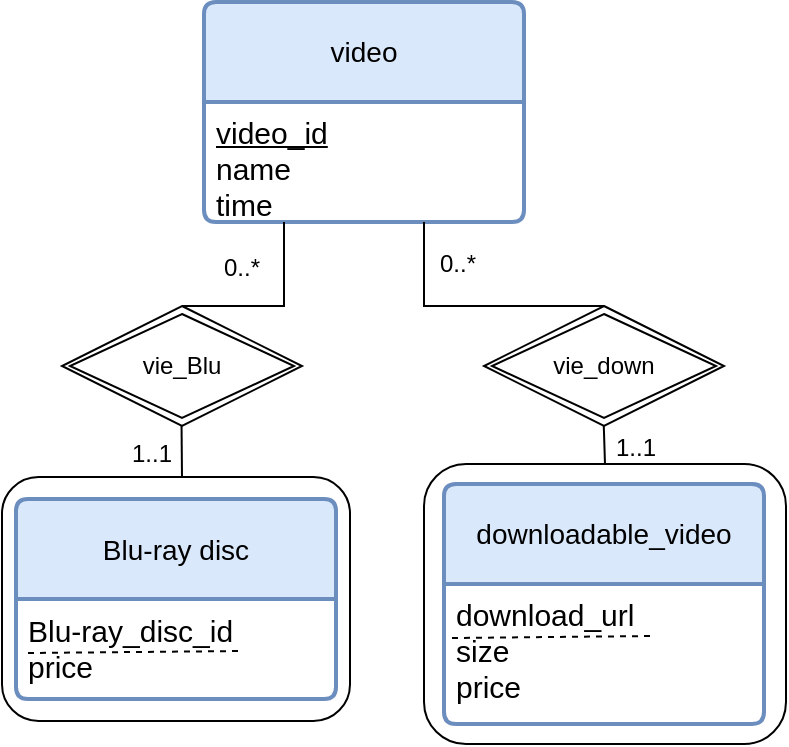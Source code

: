 <mxfile version="26.1.2">
  <diagram id="C5RBs43oDa-KdzZeNtuy" name="Page-1">
    <mxGraphModel dx="788" dy="901" grid="0" gridSize="10" guides="1" tooltips="1" connect="1" arrows="1" fold="1" page="0" pageScale="1" pageWidth="827" pageHeight="1169" math="0" shadow="0">
      <root>
        <mxCell id="WIyWlLk6GJQsqaUBKTNV-0" />
        <mxCell id="WIyWlLk6GJQsqaUBKTNV-1" parent="WIyWlLk6GJQsqaUBKTNV-0" />
        <mxCell id="5ON31uRr9ePw7dC-DvoW-27" value="video" style="swimlane;childLayout=stackLayout;horizontal=1;startSize=50;horizontalStack=0;rounded=1;fontSize=14;fontStyle=0;strokeWidth=2;resizeParent=0;resizeLast=1;shadow=0;dashed=0;align=center;arcSize=4;whiteSpace=wrap;html=1;fillColor=#dae8fc;strokeColor=#6c8ebf;" parent="WIyWlLk6GJQsqaUBKTNV-1" vertex="1">
          <mxGeometry x="240" width="160" height="110" as="geometry" />
        </mxCell>
        <mxCell id="5ON31uRr9ePw7dC-DvoW-28" value="&lt;span style=&quot;font-size: 15px;&quot;&gt;&lt;u&gt;video_id&lt;/u&gt;&lt;/span&gt;&lt;br&gt;&lt;div&gt;&lt;div&gt;&lt;span style=&quot;font-size: 15px;&quot;&gt;name&lt;/span&gt;&lt;/div&gt;&lt;div&gt;&lt;span style=&quot;font-size: 15px;&quot;&gt;time&lt;/span&gt;&lt;/div&gt;&lt;/div&gt;" style="align=left;strokeColor=none;fillColor=none;spacingLeft=4;spacingRight=4;fontSize=12;verticalAlign=top;resizable=0;rotatable=0;part=1;html=1;whiteSpace=wrap;" parent="5ON31uRr9ePw7dC-DvoW-27" vertex="1">
          <mxGeometry y="50" width="160" height="60" as="geometry" />
        </mxCell>
        <mxCell id="5ON31uRr9ePw7dC-DvoW-29" style="edgeStyle=orthogonalEdgeStyle;rounded=0;orthogonalLoop=1;jettySize=auto;html=1;exitX=0.5;exitY=1;exitDx=0;exitDy=0;" parent="5ON31uRr9ePw7dC-DvoW-27" edge="1">
          <mxGeometry relative="1" as="geometry">
            <mxPoint x="252" y="226" as="sourcePoint" />
            <mxPoint x="252" y="226" as="targetPoint" />
          </mxGeometry>
        </mxCell>
        <mxCell id="5ON31uRr9ePw7dC-DvoW-30" value="Blu-ray disc" style="swimlane;childLayout=stackLayout;horizontal=1;startSize=50;horizontalStack=0;rounded=1;fontSize=14;fontStyle=0;strokeWidth=2;resizeParent=0;resizeLast=1;shadow=0;dashed=0;align=center;arcSize=4;whiteSpace=wrap;html=1;fillColor=#dae8fc;strokeColor=#6c8ebf;" parent="WIyWlLk6GJQsqaUBKTNV-1" vertex="1">
          <mxGeometry x="146" y="248.5" width="160" height="100" as="geometry" />
        </mxCell>
        <mxCell id="5ON31uRr9ePw7dC-DvoW-31" value="&lt;font style=&quot;font-size: 15px;&quot;&gt;Blu-ray_disc_id&lt;/font&gt;&lt;div&gt;&lt;span style=&quot;font-size: 15px;&quot;&gt;price&lt;/span&gt;&lt;/div&gt;" style="align=left;strokeColor=none;fillColor=none;spacingLeft=4;spacingRight=4;fontSize=12;verticalAlign=top;resizable=0;rotatable=0;part=1;html=1;whiteSpace=wrap;" parent="5ON31uRr9ePw7dC-DvoW-30" vertex="1">
          <mxGeometry y="50" width="160" height="50" as="geometry" />
        </mxCell>
        <mxCell id="5ON31uRr9ePw7dC-DvoW-37" value="" style="endArrow=none;dashed=1;html=1;rounded=0;" parent="5ON31uRr9ePw7dC-DvoW-30" edge="1">
          <mxGeometry width="50" height="50" relative="1" as="geometry">
            <mxPoint x="6" y="77" as="sourcePoint" />
            <mxPoint x="114" y="76" as="targetPoint" />
          </mxGeometry>
        </mxCell>
        <mxCell id="5ON31uRr9ePw7dC-DvoW-32" value="downloadable_video" style="swimlane;childLayout=stackLayout;horizontal=1;startSize=50;horizontalStack=0;rounded=1;fontSize=14;fontStyle=0;strokeWidth=2;resizeParent=0;resizeLast=1;shadow=0;dashed=0;align=center;arcSize=4;whiteSpace=wrap;html=1;fillColor=#dae8fc;strokeColor=#6c8ebf;" parent="WIyWlLk6GJQsqaUBKTNV-1" vertex="1">
          <mxGeometry x="360" y="241" width="160" height="120" as="geometry" />
        </mxCell>
        <mxCell id="5ON31uRr9ePw7dC-DvoW-35" value="" style="endArrow=none;dashed=1;html=1;rounded=0;" parent="5ON31uRr9ePw7dC-DvoW-32" edge="1">
          <mxGeometry width="50" height="50" relative="1" as="geometry">
            <mxPoint x="4" y="77" as="sourcePoint" />
            <mxPoint x="104" y="76" as="targetPoint" />
          </mxGeometry>
        </mxCell>
        <mxCell id="5ON31uRr9ePw7dC-DvoW-33" value="&lt;span style=&quot;font-size: 15px;&quot;&gt;download_url&lt;/span&gt;&lt;br&gt;&lt;div&gt;&lt;span style=&quot;font-size: 15px;&quot;&gt;size&lt;/span&gt;&lt;/div&gt;&lt;div&gt;&lt;span style=&quot;font-size: 15px;&quot;&gt;price&lt;/span&gt;&lt;/div&gt;" style="align=left;strokeColor=none;fillColor=none;spacingLeft=4;spacingRight=4;fontSize=12;verticalAlign=top;resizable=0;rotatable=0;part=1;html=1;whiteSpace=wrap;" parent="5ON31uRr9ePw7dC-DvoW-32" vertex="1">
          <mxGeometry y="50" width="160" height="70" as="geometry" />
        </mxCell>
        <mxCell id="5ON31uRr9ePw7dC-DvoW-38" value="" style="rounded=1;whiteSpace=wrap;html=1;fillColor=none;" parent="WIyWlLk6GJQsqaUBKTNV-1" vertex="1">
          <mxGeometry x="139" y="237.5" width="174" height="122" as="geometry" />
        </mxCell>
        <mxCell id="5ON31uRr9ePw7dC-DvoW-39" value="" style="rounded=1;whiteSpace=wrap;html=1;fillColor=none;" parent="WIyWlLk6GJQsqaUBKTNV-1" vertex="1">
          <mxGeometry x="350" y="231" width="181" height="140" as="geometry" />
        </mxCell>
        <mxCell id="5ON31uRr9ePw7dC-DvoW-41" value="vie_Blu" style="shape=rhombus;double=1;perimeter=rhombusPerimeter;whiteSpace=wrap;html=1;align=center;" parent="WIyWlLk6GJQsqaUBKTNV-1" vertex="1">
          <mxGeometry x="169" y="152" width="120" height="60" as="geometry" />
        </mxCell>
        <mxCell id="5ON31uRr9ePw7dC-DvoW-42" value="vie_down" style="shape=rhombus;double=1;perimeter=rhombusPerimeter;whiteSpace=wrap;html=1;align=center;" parent="WIyWlLk6GJQsqaUBKTNV-1" vertex="1">
          <mxGeometry x="380" y="152" width="120" height="60" as="geometry" />
        </mxCell>
        <mxCell id="5ON31uRr9ePw7dC-DvoW-46" value="" style="endArrow=none;html=1;rounded=0;exitX=0.538;exitY=0.971;exitDx=0;exitDy=0;exitPerimeter=0;" parent="WIyWlLk6GJQsqaUBKTNV-1" edge="1">
          <mxGeometry relative="1" as="geometry">
            <mxPoint x="228.78" y="212" as="sourcePoint" />
            <mxPoint x="229" y="238" as="targetPoint" />
          </mxGeometry>
        </mxCell>
        <mxCell id="5ON31uRr9ePw7dC-DvoW-47" value="" style="endArrow=none;html=1;rounded=0;exitX=0.538;exitY=0.971;exitDx=0;exitDy=0;exitPerimeter=0;entryX=0.5;entryY=0;entryDx=0;entryDy=0;" parent="WIyWlLk6GJQsqaUBKTNV-1" target="5ON31uRr9ePw7dC-DvoW-39" edge="1">
          <mxGeometry relative="1" as="geometry">
            <mxPoint x="439.89" y="212" as="sourcePoint" />
            <mxPoint x="440.11" y="238" as="targetPoint" />
          </mxGeometry>
        </mxCell>
        <mxCell id="_Zko98D7Lbh0HnseLW53-1" value="" style="endArrow=none;html=1;rounded=0;exitX=0.5;exitY=0;exitDx=0;exitDy=0;" parent="WIyWlLk6GJQsqaUBKTNV-1" source="5ON31uRr9ePw7dC-DvoW-42" edge="1">
          <mxGeometry width="50" height="50" relative="1" as="geometry">
            <mxPoint x="300" y="160" as="sourcePoint" />
            <mxPoint x="350" y="110" as="targetPoint" />
            <Array as="points">
              <mxPoint x="350" y="152" />
            </Array>
          </mxGeometry>
        </mxCell>
        <mxCell id="_Zko98D7Lbh0HnseLW53-3" value="" style="endArrow=none;html=1;rounded=0;entryX=0.25;entryY=1;entryDx=0;entryDy=0;" parent="WIyWlLk6GJQsqaUBKTNV-1" target="5ON31uRr9ePw7dC-DvoW-28" edge="1">
          <mxGeometry width="50" height="50" relative="1" as="geometry">
            <mxPoint x="229" y="152" as="sourcePoint" />
            <mxPoint x="182" y="140" as="targetPoint" />
            <Array as="points">
              <mxPoint x="280" y="152" />
            </Array>
          </mxGeometry>
        </mxCell>
        <mxCell id="_Zko98D7Lbh0HnseLW53-4" value="1..1&lt;span style=&quot;color: rgba(0, 0, 0, 0); font-family: monospace; font-size: 0px; text-align: start; text-wrap-mode: nowrap;&quot;&gt;%3CmxGraphModel%3E%3Croot%3E%3CmxCell%20id%3D%220%22%2F%3E%3CmxCell%20id%3D%221%22%20parent%3D%220%22%2F%3E%3CmxCell%20id%3D%222%22%20value%3D%220..*%22%20style%3D%22text%3Bhtml%3D1%3Balign%3Dcenter%3BverticalAlign%3Dmiddle%3BwhiteSpace%3Dwrap%3Brounded%3D0%3Brotation%3D0%3B%22%20vertex%3D%221%22%20parent%3D%221%22%3E%3CmxGeometry%20x%3D%22234%22%20y%3D%22120%22%20width%3D%2260%22%20height%3D%2230%22%20as%3D%22geometry%22%2F%3E%3C%2FmxCell%3E%3C%2Froot%3E%3C%2FmxGraphModel%3E&lt;/span&gt;" style="text;html=1;align=center;verticalAlign=middle;whiteSpace=wrap;rounded=0;rotation=0;" parent="WIyWlLk6GJQsqaUBKTNV-1" vertex="1">
          <mxGeometry x="184" y="211" width="60" height="30" as="geometry" />
        </mxCell>
        <mxCell id="_Zko98D7Lbh0HnseLW53-6" value="1..1&lt;span style=&quot;color: rgba(0, 0, 0, 0); font-family: monospace; font-size: 0px; text-align: start; text-wrap-mode: nowrap;&quot;&gt;%3CmxGraphModel%3E%3Croot%3E%3CmxCell%20id%3D%220%22%2F%3E%3CmxCell%20id%3D%221%22%20parent%3D%220%22%2F%3E%3CmxCell%20id%3D%222%22%20value%3D%220..*%22%20style%3D%22text%3Bhtml%3D1%3Balign%3Dcenter%3BverticalAlign%3Dmiddle%3BwhiteSpace%3Dwrap%3Brounded%3D0%3Brotation%3D0%3B%22%20vertex%3D%221%22%20parent%3D%221%22%3E%3CmxGeometry%20x%3D%22234%22%20y%3D%22120%22%20width%3D%2260%22%20height%3D%2230%22%20as%3D%22geometry%22%2F%3E%3C%2FmxCell%3E%3C%2Froot%3E%3C%2FmxGraphModel%3E&lt;/span&gt;" style="text;html=1;align=center;verticalAlign=middle;whiteSpace=wrap;rounded=0;rotation=0;" parent="WIyWlLk6GJQsqaUBKTNV-1" vertex="1">
          <mxGeometry x="426" y="207.5" width="60" height="30" as="geometry" />
        </mxCell>
        <mxCell id="_Zko98D7Lbh0HnseLW53-7" value="0..*" style="text;html=1;align=center;verticalAlign=middle;whiteSpace=wrap;rounded=0;rotation=0;" parent="WIyWlLk6GJQsqaUBKTNV-1" vertex="1">
          <mxGeometry x="337" y="116" width="60" height="30" as="geometry" />
        </mxCell>
        <mxCell id="_Zko98D7Lbh0HnseLW53-8" value="0..*" style="text;html=1;align=center;verticalAlign=middle;whiteSpace=wrap;rounded=0;rotation=0;" parent="WIyWlLk6GJQsqaUBKTNV-1" vertex="1">
          <mxGeometry x="229" y="118" width="60" height="30" as="geometry" />
        </mxCell>
      </root>
    </mxGraphModel>
  </diagram>
</mxfile>
